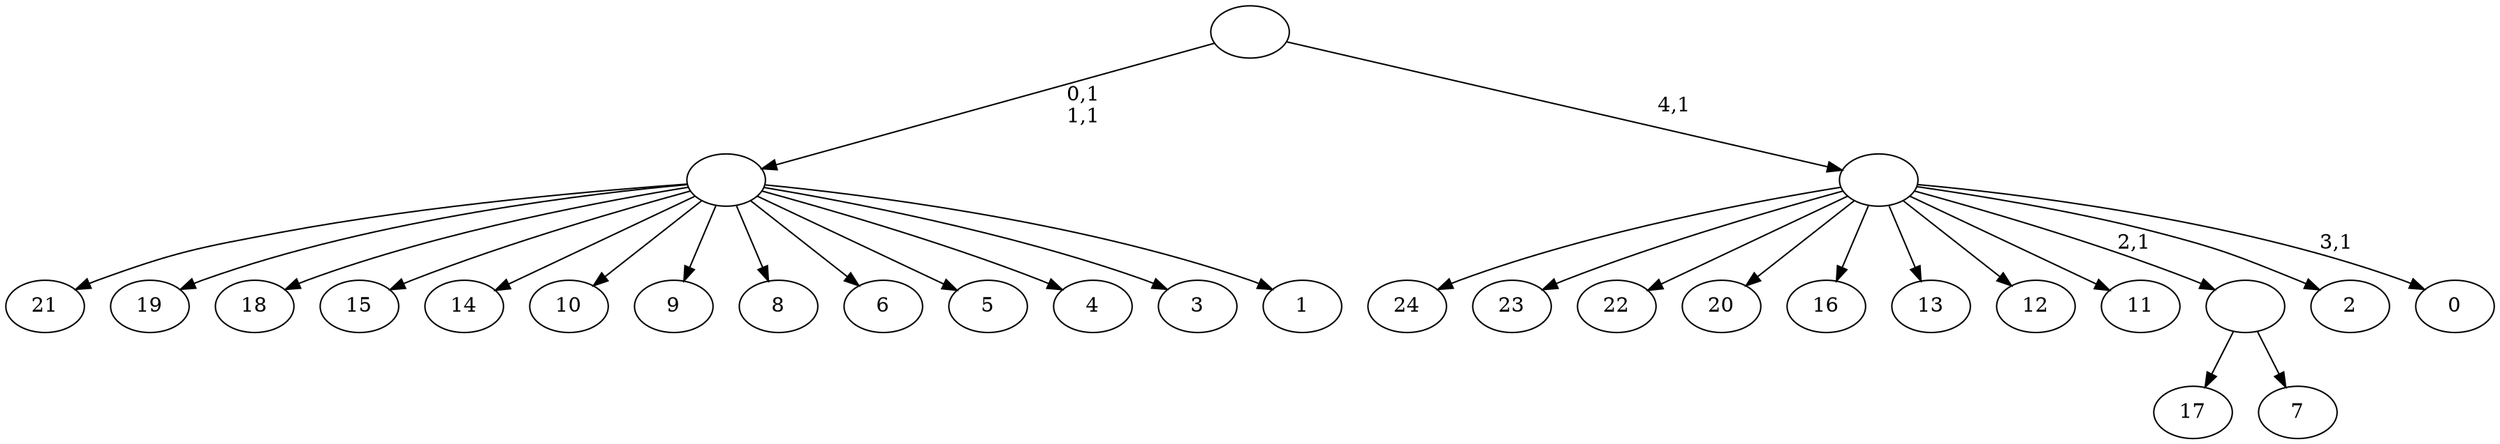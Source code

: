 digraph T {
	30 [label="24"]
	29 [label="23"]
	28 [label="22"]
	27 [label="21"]
	26 [label="20"]
	25 [label="19"]
	24 [label="18"]
	23 [label="17"]
	22 [label="16"]
	21 [label="15"]
	20 [label="14"]
	19 [label="13"]
	18 [label="12"]
	17 [label="11"]
	16 [label="10"]
	15 [label="9"]
	14 [label="8"]
	13 [label="7"]
	12 [label=""]
	11 [label="6"]
	10 [label="5"]
	9 [label="4"]
	8 [label="3"]
	7 [label="2"]
	6 [label="1"]
	5 [label=""]
	3 [label="0"]
	1 [label=""]
	0 [label=""]
	12 -> 23 [label=""]
	12 -> 13 [label=""]
	5 -> 27 [label=""]
	5 -> 25 [label=""]
	5 -> 24 [label=""]
	5 -> 21 [label=""]
	5 -> 20 [label=""]
	5 -> 16 [label=""]
	5 -> 15 [label=""]
	5 -> 14 [label=""]
	5 -> 11 [label=""]
	5 -> 10 [label=""]
	5 -> 9 [label=""]
	5 -> 8 [label=""]
	5 -> 6 [label=""]
	1 -> 3 [label="3,1"]
	1 -> 30 [label=""]
	1 -> 29 [label=""]
	1 -> 28 [label=""]
	1 -> 26 [label=""]
	1 -> 22 [label=""]
	1 -> 19 [label=""]
	1 -> 18 [label=""]
	1 -> 17 [label=""]
	1 -> 12 [label="2,1"]
	1 -> 7 [label=""]
	0 -> 5 [label="0,1\n1,1"]
	0 -> 1 [label="4,1"]
}
